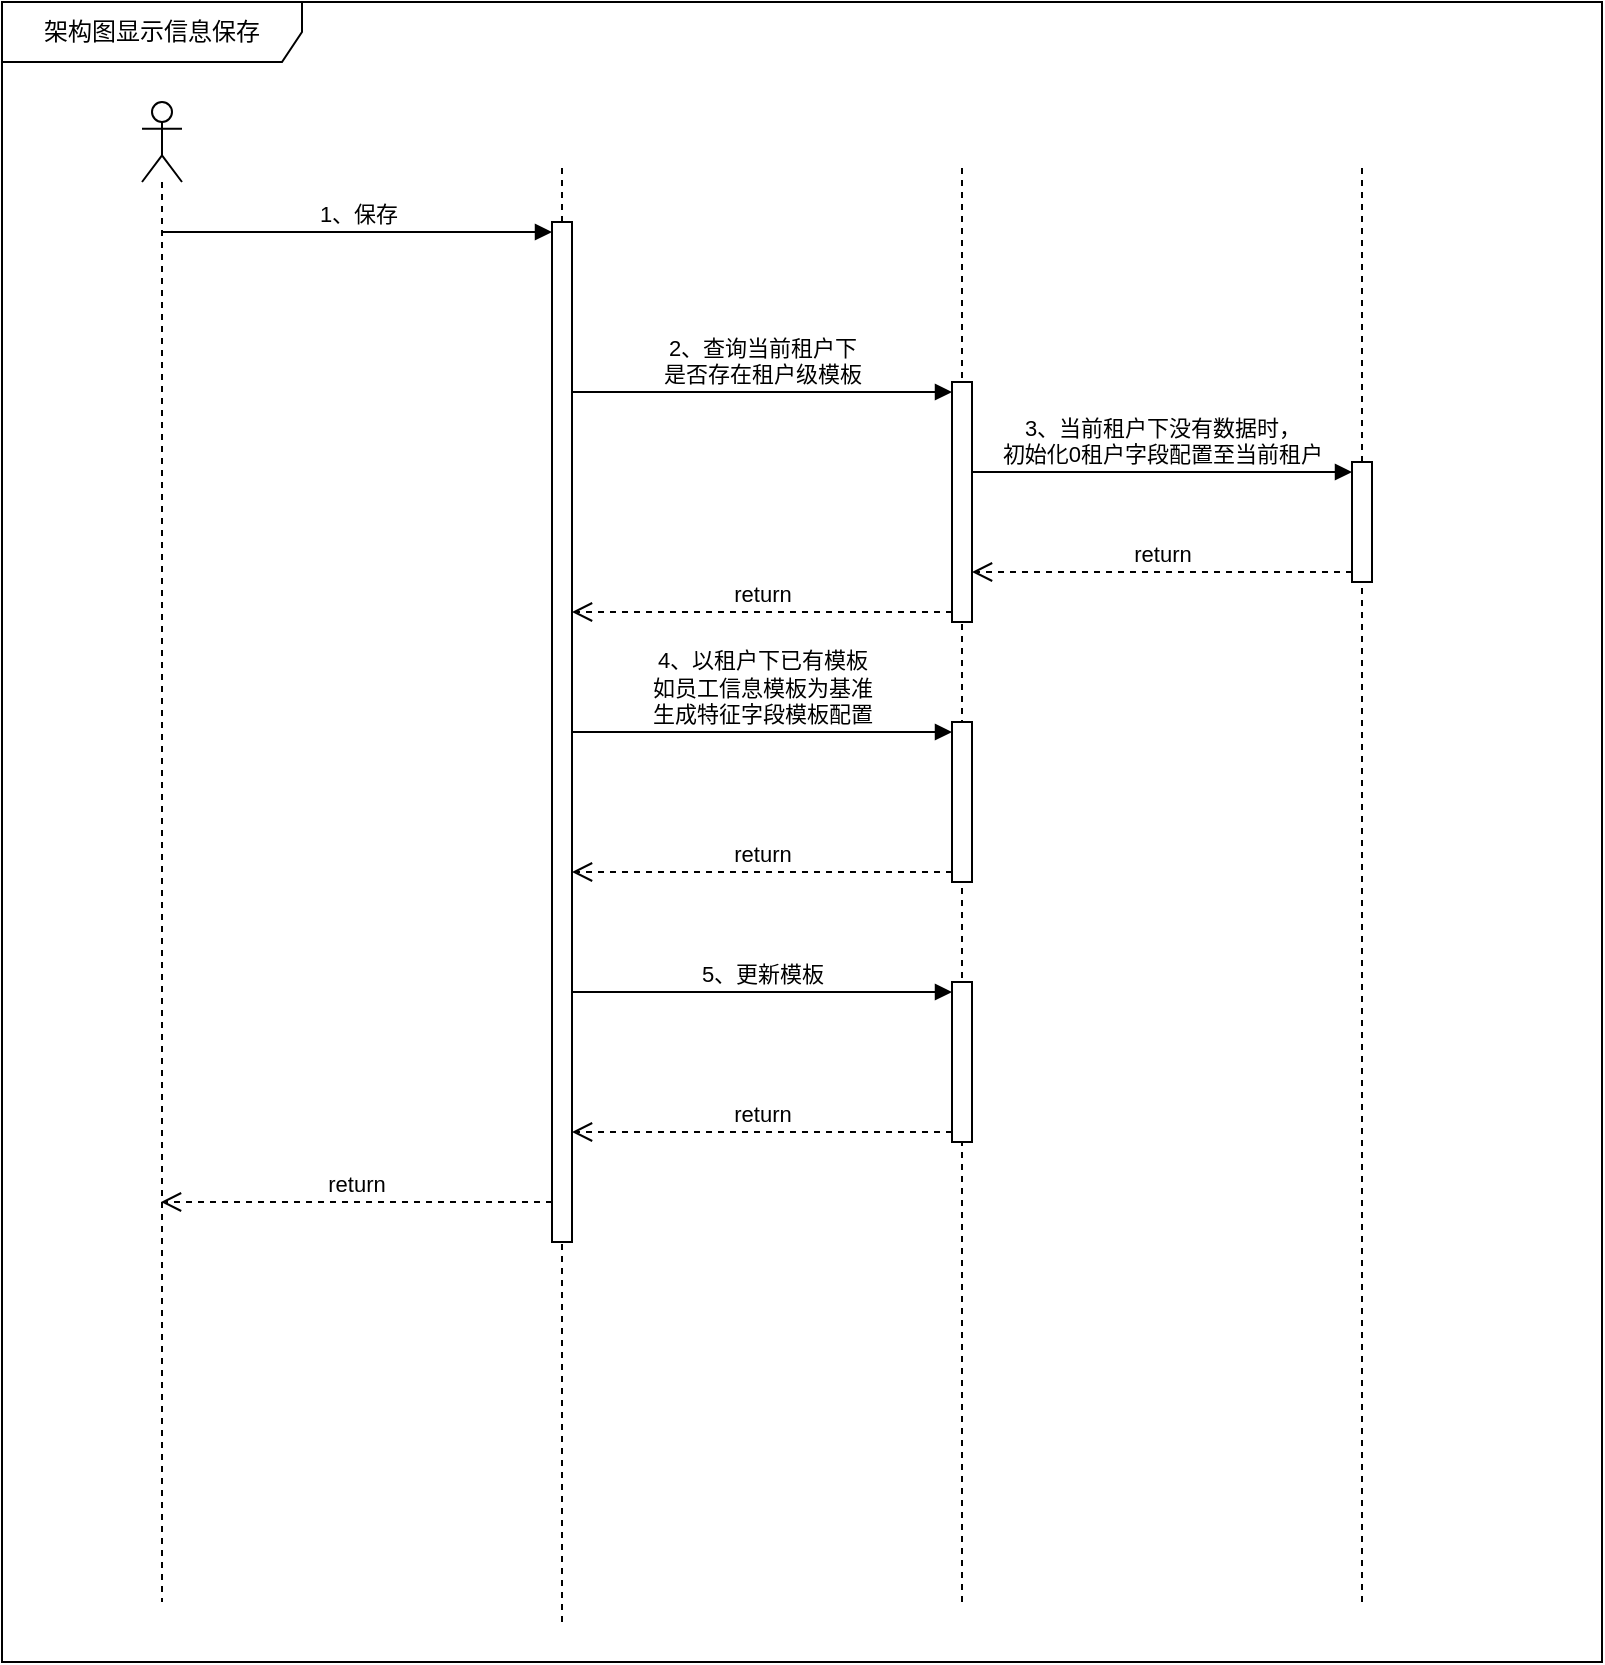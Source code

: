 <mxfile version="23.1.5" type="github">
  <diagram name="第 1 页" id="n1Fm6pkthmyqZb7bPgOk">
    <mxGraphModel dx="2261" dy="749" grid="1" gridSize="10" guides="1" tooltips="1" connect="1" arrows="1" fold="1" page="1" pageScale="1" pageWidth="827" pageHeight="1169" math="0" shadow="0">
      <root>
        <mxCell id="0" />
        <mxCell id="1" parent="0" />
        <mxCell id="YnGeHmBtNGOwFHJDJeiK-1" value="架构图显示信息保存" style="shape=umlFrame;whiteSpace=wrap;html=1;pointerEvents=0;width=150;height=30;" parent="1" vertex="1">
          <mxGeometry x="-40" y="520" width="800" height="830" as="geometry" />
        </mxCell>
        <mxCell id="YnGeHmBtNGOwFHJDJeiK-2" value="" style="shape=umlLifeline;perimeter=lifelinePerimeter;whiteSpace=wrap;html=1;container=1;dropTarget=0;collapsible=0;recursiveResize=0;outlineConnect=0;portConstraint=eastwest;newEdgeStyle={&quot;curved&quot;:0,&quot;rounded&quot;:0};participant=umlActor;" parent="1" vertex="1">
          <mxGeometry x="30" y="570" width="20" height="750" as="geometry" />
        </mxCell>
        <mxCell id="YnGeHmBtNGOwFHJDJeiK-11" value="" style="endArrow=none;dashed=1;html=1;rounded=0;" parent="1" source="YnGeHmBtNGOwFHJDJeiK-15" edge="1">
          <mxGeometry width="50" height="50" relative="1" as="geometry">
            <mxPoint x="240" y="1190" as="sourcePoint" />
            <mxPoint x="240" y="600" as="targetPoint" />
          </mxGeometry>
        </mxCell>
        <mxCell id="YnGeHmBtNGOwFHJDJeiK-12" value="" style="endArrow=none;dashed=1;html=1;rounded=0;" parent="1" edge="1">
          <mxGeometry width="50" height="50" relative="1" as="geometry">
            <mxPoint x="640" y="1320" as="sourcePoint" />
            <mxPoint x="640" y="600" as="targetPoint" />
          </mxGeometry>
        </mxCell>
        <mxCell id="YnGeHmBtNGOwFHJDJeiK-13" value="" style="endArrow=none;dashed=1;html=1;rounded=0;" parent="1" edge="1">
          <mxGeometry width="50" height="50" relative="1" as="geometry">
            <mxPoint x="440" y="1320" as="sourcePoint" />
            <mxPoint x="440" y="600" as="targetPoint" />
          </mxGeometry>
        </mxCell>
        <mxCell id="YnGeHmBtNGOwFHJDJeiK-16" value="1、保存" style="html=1;verticalAlign=bottom;endArrow=block;curved=0;rounded=0;entryX=0;entryY=0;entryDx=0;entryDy=5;" parent="1" target="YnGeHmBtNGOwFHJDJeiK-15" edge="1">
          <mxGeometry relative="1" as="geometry">
            <mxPoint x="40" y="635" as="sourcePoint" />
          </mxGeometry>
        </mxCell>
        <mxCell id="YnGeHmBtNGOwFHJDJeiK-17" value="return" style="html=1;verticalAlign=bottom;endArrow=open;dashed=1;endSize=8;curved=0;rounded=0;exitX=0;exitY=1;exitDx=0;exitDy=-5;" parent="1" edge="1">
          <mxGeometry relative="1" as="geometry">
            <mxPoint x="39.5" y="1120.0" as="targetPoint" />
            <mxPoint x="235" y="1120.0" as="sourcePoint" />
          </mxGeometry>
        </mxCell>
        <mxCell id="YnGeHmBtNGOwFHJDJeiK-18" value="" style="endArrow=none;dashed=1;html=1;rounded=0;" parent="1" target="YnGeHmBtNGOwFHJDJeiK-15" edge="1">
          <mxGeometry width="50" height="50" relative="1" as="geometry">
            <mxPoint x="240" y="1330" as="sourcePoint" />
            <mxPoint x="240" y="600" as="targetPoint" />
          </mxGeometry>
        </mxCell>
        <mxCell id="YnGeHmBtNGOwFHJDJeiK-15" value="" style="html=1;points=[[0,0,0,0,5],[0,1,0,0,-5],[1,0,0,0,5],[1,1,0,0,-5]];perimeter=orthogonalPerimeter;outlineConnect=0;targetShapes=umlLifeline;portConstraint=eastwest;newEdgeStyle={&quot;curved&quot;:0,&quot;rounded&quot;:0};" parent="1" vertex="1">
          <mxGeometry x="235" y="630" width="10" height="510" as="geometry" />
        </mxCell>
        <mxCell id="YnGeHmBtNGOwFHJDJeiK-22" value="" style="html=1;points=[[0,0,0,0,5],[0,1,0,0,-5],[1,0,0,0,5],[1,1,0,0,-5]];perimeter=orthogonalPerimeter;outlineConnect=0;targetShapes=umlLifeline;portConstraint=eastwest;newEdgeStyle={&quot;curved&quot;:0,&quot;rounded&quot;:0};" parent="1" vertex="1">
          <mxGeometry x="435" y="710" width="10" height="120" as="geometry" />
        </mxCell>
        <mxCell id="YnGeHmBtNGOwFHJDJeiK-23" value="2、查询当前租户下&lt;br&gt;是否存在租户级模板" style="html=1;verticalAlign=bottom;endArrow=block;curved=0;rounded=0;entryX=0;entryY=0;entryDx=0;entryDy=5;" parent="1" source="YnGeHmBtNGOwFHJDJeiK-15" target="YnGeHmBtNGOwFHJDJeiK-22" edge="1">
          <mxGeometry relative="1" as="geometry">
            <mxPoint x="320" y="715" as="sourcePoint" />
          </mxGeometry>
        </mxCell>
        <mxCell id="YnGeHmBtNGOwFHJDJeiK-24" value="return" style="html=1;verticalAlign=bottom;endArrow=open;dashed=1;endSize=8;curved=0;rounded=0;exitX=0;exitY=1;exitDx=0;exitDy=-5;" parent="1" source="YnGeHmBtNGOwFHJDJeiK-22" target="YnGeHmBtNGOwFHJDJeiK-15" edge="1">
          <mxGeometry relative="1" as="geometry">
            <mxPoint x="320" y="785" as="targetPoint" />
          </mxGeometry>
        </mxCell>
        <mxCell id="YnGeHmBtNGOwFHJDJeiK-30" value="" style="html=1;points=[[0,0,0,0,5],[0,1,0,0,-5],[1,0,0,0,5],[1,1,0,0,-5]];perimeter=orthogonalPerimeter;outlineConnect=0;targetShapes=umlLifeline;portConstraint=eastwest;newEdgeStyle={&quot;curved&quot;:0,&quot;rounded&quot;:0};" parent="1" vertex="1">
          <mxGeometry x="635" y="750" width="10" height="60" as="geometry" />
        </mxCell>
        <mxCell id="YnGeHmBtNGOwFHJDJeiK-31" value="3、当前租户下没有数据时，&lt;br&gt;初始化0租户字段配置至当前租户" style="html=1;verticalAlign=bottom;endArrow=block;curved=0;rounded=0;entryX=0;entryY=0;entryDx=0;entryDy=5;" parent="1" source="YnGeHmBtNGOwFHJDJeiK-22" target="YnGeHmBtNGOwFHJDJeiK-30" edge="1">
          <mxGeometry relative="1" as="geometry">
            <mxPoint x="570" y="755" as="sourcePoint" />
          </mxGeometry>
        </mxCell>
        <mxCell id="YnGeHmBtNGOwFHJDJeiK-32" value="return" style="html=1;verticalAlign=bottom;endArrow=open;dashed=1;endSize=8;curved=0;rounded=0;exitX=0;exitY=1;exitDx=0;exitDy=-5;" parent="1" source="YnGeHmBtNGOwFHJDJeiK-30" target="YnGeHmBtNGOwFHJDJeiK-22" edge="1">
          <mxGeometry relative="1" as="geometry">
            <mxPoint x="570" y="825" as="targetPoint" />
          </mxGeometry>
        </mxCell>
        <mxCell id="YnGeHmBtNGOwFHJDJeiK-39" value="" style="html=1;points=[[0,0,0,0,5],[0,1,0,0,-5],[1,0,0,0,5],[1,1,0,0,-5]];perimeter=orthogonalPerimeter;outlineConnect=0;targetShapes=umlLifeline;portConstraint=eastwest;newEdgeStyle={&quot;curved&quot;:0,&quot;rounded&quot;:0};" parent="1" vertex="1">
          <mxGeometry x="435" y="1010" width="10" height="80" as="geometry" />
        </mxCell>
        <mxCell id="YnGeHmBtNGOwFHJDJeiK-40" value="5、更新模板" style="html=1;verticalAlign=bottom;endArrow=block;curved=0;rounded=0;entryX=0;entryY=0;entryDx=0;entryDy=5;" parent="1" target="YnGeHmBtNGOwFHJDJeiK-39" edge="1">
          <mxGeometry relative="1" as="geometry">
            <mxPoint x="245" y="1015" as="sourcePoint" />
            <mxPoint as="offset" />
          </mxGeometry>
        </mxCell>
        <mxCell id="YnGeHmBtNGOwFHJDJeiK-41" value="return" style="html=1;verticalAlign=bottom;endArrow=open;dashed=1;endSize=8;curved=0;rounded=0;exitX=0;exitY=1;exitDx=0;exitDy=-5;" parent="1" source="YnGeHmBtNGOwFHJDJeiK-39" edge="1">
          <mxGeometry relative="1" as="geometry">
            <mxPoint x="245" y="1085" as="targetPoint" />
          </mxGeometry>
        </mxCell>
        <mxCell id="CWbyYp3Z48wyMPzdwN6W-1" value="" style="html=1;points=[[0,0,0,0,5],[0,1,0,0,-5],[1,0,0,0,5],[1,1,0,0,-5]];perimeter=orthogonalPerimeter;outlineConnect=0;targetShapes=umlLifeline;portConstraint=eastwest;newEdgeStyle={&quot;curved&quot;:0,&quot;rounded&quot;:0};" parent="1" vertex="1">
          <mxGeometry x="435" y="880" width="10" height="80" as="geometry" />
        </mxCell>
        <mxCell id="CWbyYp3Z48wyMPzdwN6W-2" value="4、以租户下已有模板&lt;br&gt;如员工信息模板为基准&lt;br&gt;生成特征字段模板配置" style="html=1;verticalAlign=bottom;endArrow=block;curved=0;rounded=0;entryX=0;entryY=0;entryDx=0;entryDy=5;" parent="1" target="CWbyYp3Z48wyMPzdwN6W-1" edge="1">
          <mxGeometry relative="1" as="geometry">
            <mxPoint x="245" y="885" as="sourcePoint" />
            <mxPoint as="offset" />
          </mxGeometry>
        </mxCell>
        <mxCell id="CWbyYp3Z48wyMPzdwN6W-3" value="return" style="html=1;verticalAlign=bottom;endArrow=open;dashed=1;endSize=8;curved=0;rounded=0;exitX=0;exitY=1;exitDx=0;exitDy=-5;" parent="1" source="CWbyYp3Z48wyMPzdwN6W-1" edge="1">
          <mxGeometry relative="1" as="geometry">
            <mxPoint x="245" y="955" as="targetPoint" />
          </mxGeometry>
        </mxCell>
      </root>
    </mxGraphModel>
  </diagram>
</mxfile>
